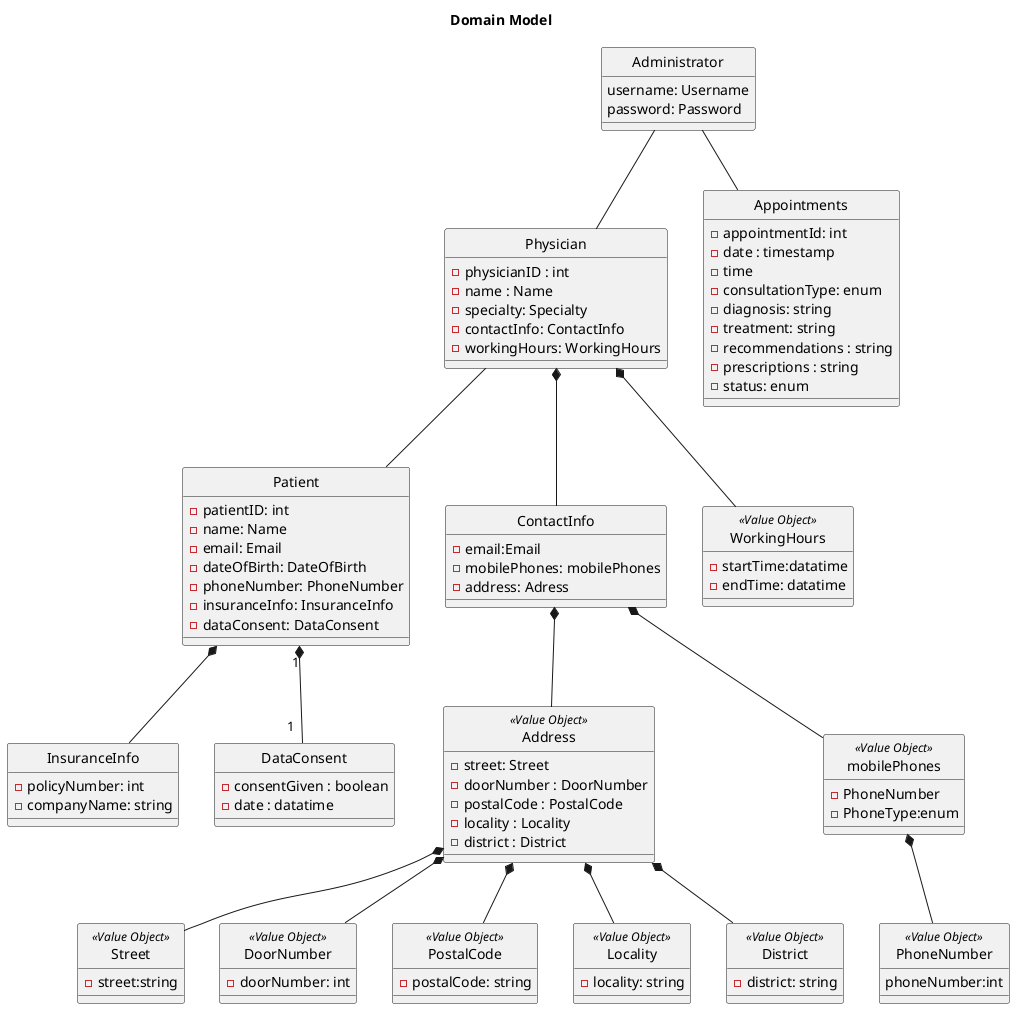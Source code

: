 @startuml
'https://plantuml.com/class-diagram
hide circle

title Domain Model

class Administrator{
    username: Username
    password: Password
}
class Patient {
    - patientID: int
    - name: Name
    - email: Email
    - dateOfBirth: DateOfBirth
    - phoneNumber: PhoneNumber
    - insuranceInfo: InsuranceInfo
    - dataConsent: DataConsent
}

class InsuranceInfo {
 - policyNumber: int
 - companyName: string
}
class DataConsent  {
 - consentGiven : boolean
 - date : datatime

}
class  Physician {
   - physicianID : int
   - name : Name
   - specialty: Specialty
   - contactInfo: ContactInfo
   - workingHours: WorkingHours
}


class ContactInfo  {
  - email:Email
  - mobilePhones: mobilePhones
  -address: Adress
}

class Address <<Value Object>> {
  -street: Street
  -doorNumber : DoorNumber
  -postalCode : PostalCode
  -locality : Locality
  -district : District
}

class Street <<Value Object>> {
-street:string
}


class DoorNumber <<Value Object>> {
-doorNumber: int
}

class PostalCode <<Value Object>> {
-postalCode: string
}

class Locality <<Value Object>> {
-locality: string
}

class District <<Value Object>> {
-district: string
}

class WorkingHours <<Value Object>> {
  -startTime:datatime
  -endTime: datatime
}

class mobilePhones <<Value Object>>{
    -PhoneNumber
    -PhoneType:enum
}

class PhoneNumber <<Value Object>>{
    phoneNumber:int

}

'class PhoneType <<Value Object>>{
 '   phoneType: enum
'}

class Appointments{
           -appointmentId: int
           -date : timestamp
           -time
           -consultationType: enum
           -diagnosis: string
           -treatment: string
           -recommendations : string
           -prescriptions : string
           -status: enum
       }
Administrator  --  Physician
Administrator -- Appointments

Patient    *--  InsuranceInfo
Patient "1" *-- "1  " DataConsent

Physician  -- Patient

Physician  *--  ContactInfo
ContactInfo  *-- Address
ContactInfo  *--  mobilePhones

Physician  *--  WorkingHours

mobilePhones *-- PhoneNumber
'mobilePhones *-- PhoneType

Address *-- Street
Address *-- DoorNumber
Address *-- PostalCode
Address *-- Locality
Address *-- District




@enduml

